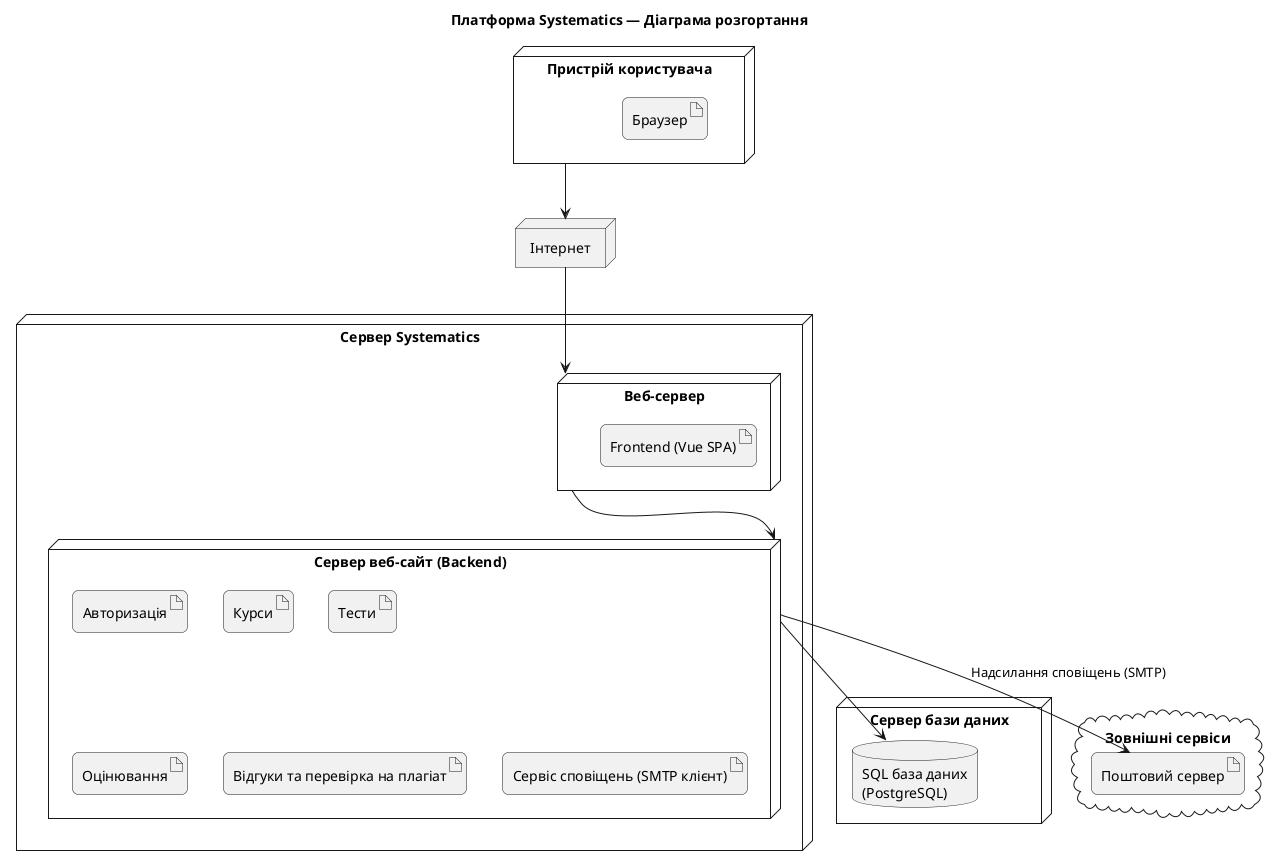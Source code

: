 @startuml Systematics_Deployment
title Платформа Systematics — Діаграма розгортання

skinparam wrapWidth 250
skinparam shadowing false
skinparam roundcorner 12
skinparam nodeStyle rectangle
skinparam componentStyle rectangle
top to bottom direction

' 1) Клієнтський рівень
node "Пристрій користувача" as Client {
  artifact "Браузер" as Browser
}

' 2) Інтернет
node "Інтернет" as Internet

' 3) Серверна інфраструктура
node "Сервер Systematics" as Server {
  
  node "Веб-сервер" as WebServer {
    artifact "Frontend (Vue SPA)" as Frontend
  }

  node "Сервер веб-сайт (Backend)" as Backend {
    artifact "Авторизація"
    artifact "Курси"
    artifact "Тести"
    artifact "Оцінювання"
    artifact "Відгуки та перевірка на плагіат"
    artifact "Сервіс сповіщень (SMTP клієнт)"
  }
}

' 4) Сховище даних
node "Сервер бази даних" as DBServer {
  database "SQL база даних\n(PostgreSQL)" as DB
}

' 5) Зовнішні сервіси
cloud "Зовнішні сервіси" as External {
  artifact "Поштовий сервер" as MailServer
}

' 6) Зв’язки
Client --> Internet
Internet --> WebServer
WebServer --> Backend
Backend --> DB
Backend --> MailServer : Надсилання сповіщень (SMTP)

@enduml
